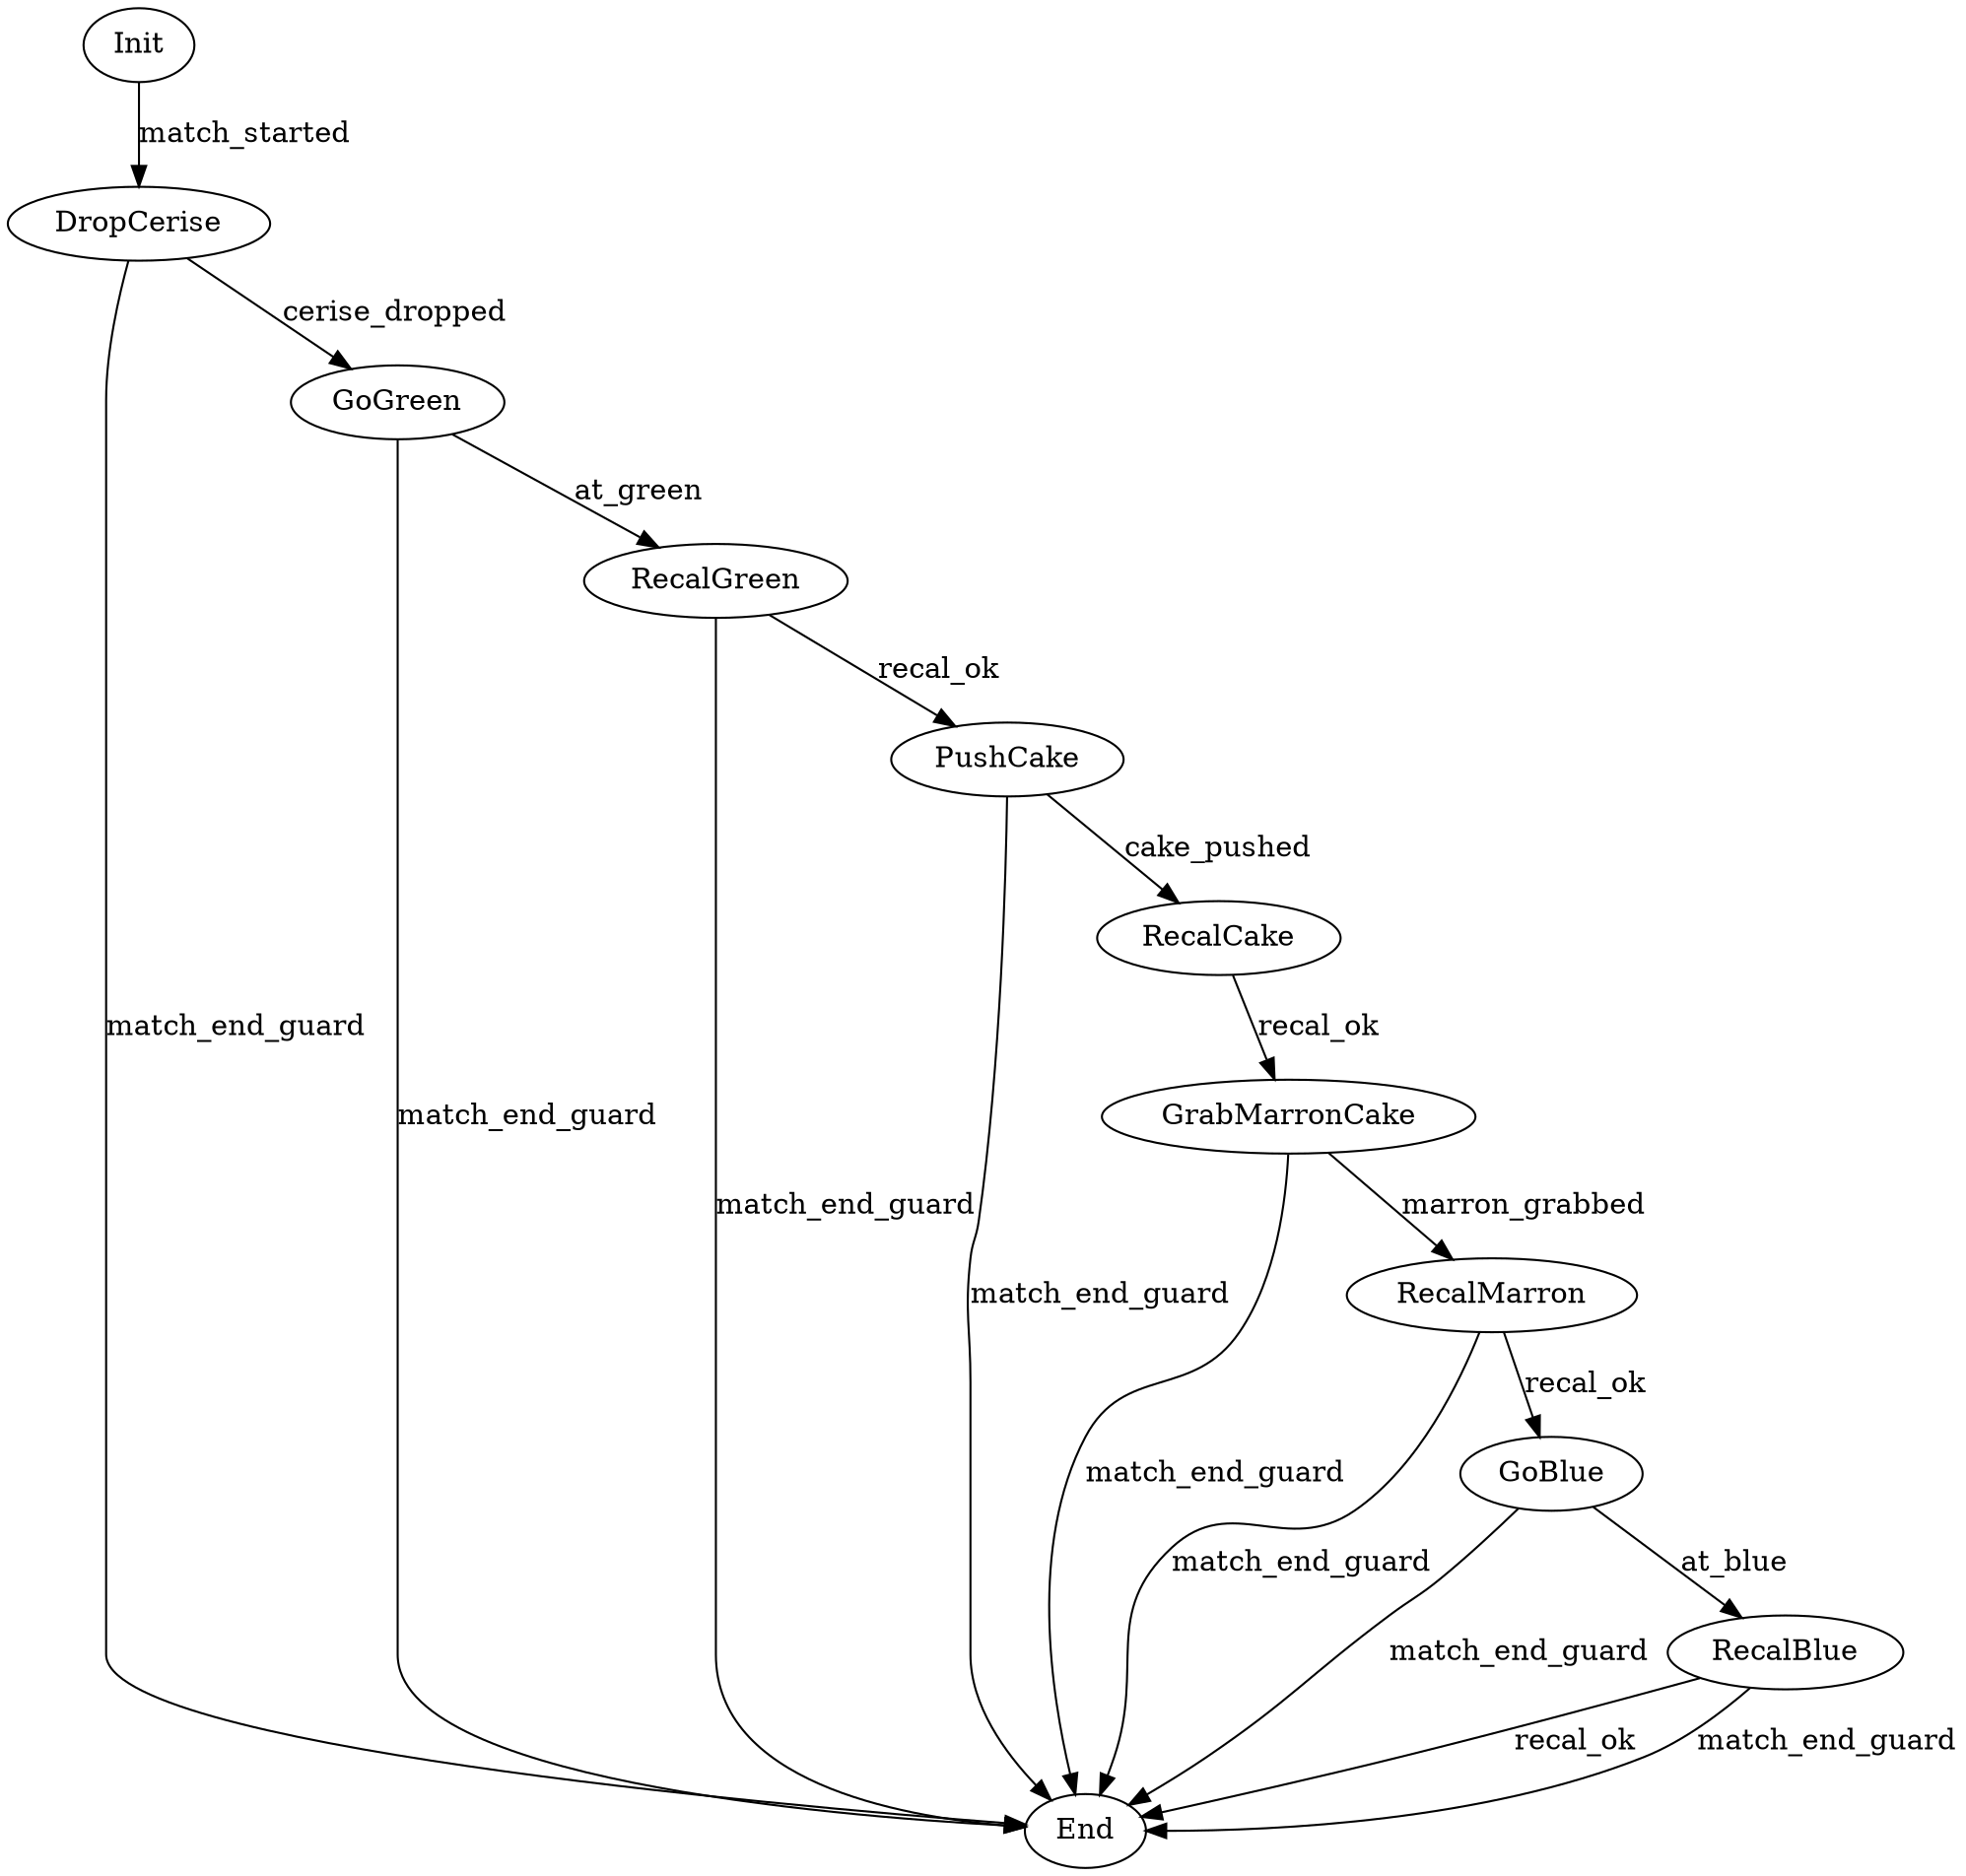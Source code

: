 #init Init
digraph statemachine {

    //blue side state machine 
    Init [comment="enter:init_enter;loop:init_loop;leave:init_leave"]
    End  [comment="enter:end_enter;loop:end_loop"]
    DropCerise [comment="enter:cerise_enter;leave:cerise_leave"]
    GoGreen [comment="enter:gogreen_enter;loop:loop_gogreen"]
    PushCake [comment="enter:pushcake_enter;loop:pushcake_loop;leave:pushcake_leave"]
    GrabMarronCake [comment="enter:marron_enter;loop:marron_loop"]
    GoBlue  [comment="enter:goblue_enter;leave:goblue_leave"]
    //RecalInit [comment="enter:debut_recal"]
    RecalGreen [comment="enter:debut_recal"]
    RecalCake [comment="enter:debut_recal"]
    RecalBlue [comment="enter:debut_recal"]
    RecalMarron [comment="enter:debut_recal"]

    //Init -> RecalInit [label="match_started"]
    Init -> DropCerise [label="match_started"]
    //RecalInit -> DropCerise [label="recal_ok"]
    DropCerise -> GoGreen [label="cerise_dropped"]
    GoGreen -> RecalGreen [label="at_green"]
    RecalGreen -> PushCake [label="recal_ok"]
    PushCake -> RecalCake [label="cake_pushed"]
    RecalCake -> GrabMarronCake [label="recal_ok"]
    GrabMarronCake -> RecalMarron [label="marron_grabbed"]
    RecalMarron -> GoBlue [label="recal_ok"]
    GoBlue -> RecalBlue [label="at_blue"]
    RecalBlue -> End [label="recal_ok"]
    {GoGreen PushCake DropCerise RecalGreen GrabMarronCake RecalMarron GoBlue RecalBlue} -> End [label="match_end_guard"]

}
